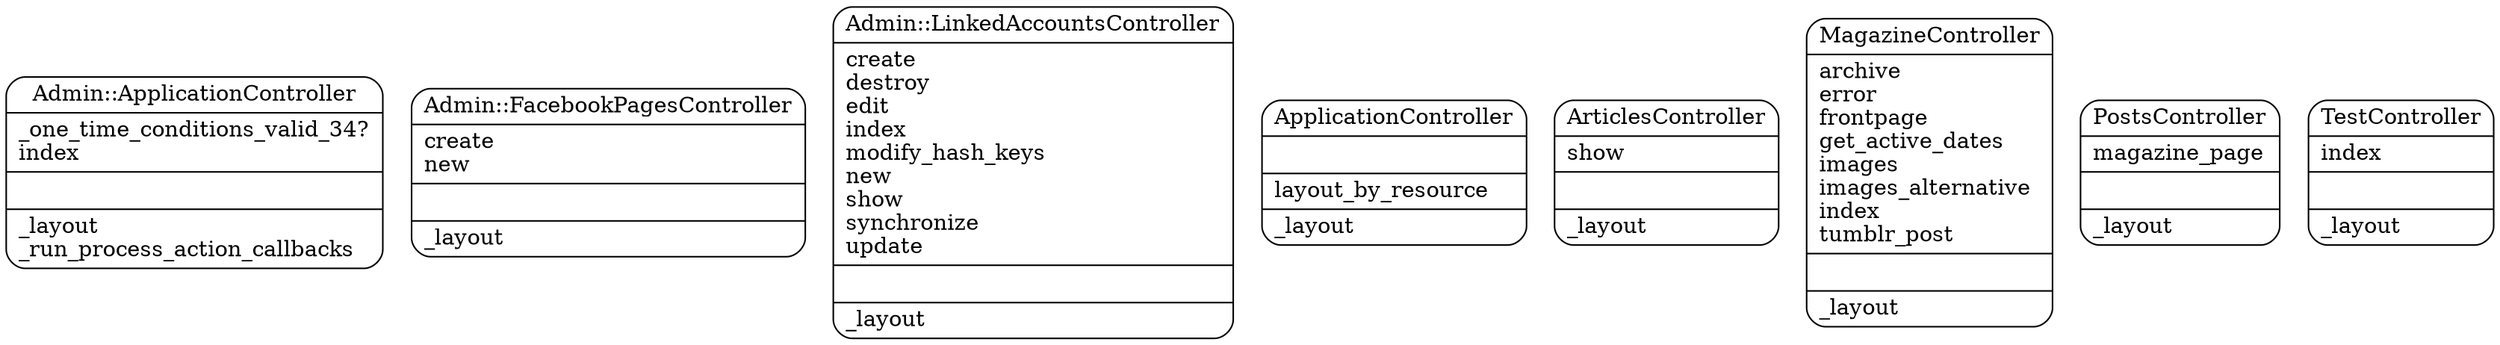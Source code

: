 digraph controllers_diagram {
	graph[overlap=false, splines=true]
	"Admin::ApplicationController" [shape=Mrecord, label="{Admin::ApplicationController|_one_time_conditions_valid_34?\lindex\l|\l|_layout\l_run_process_action_callbacks\l}"]
	"Admin::FacebookPagesController" [shape=Mrecord, label="{Admin::FacebookPagesController|create\lnew\l|\l|_layout\l}"]
	"Admin::LinkedAccountsController" [shape=Mrecord, label="{Admin::LinkedAccountsController|create\ldestroy\ledit\lindex\lmodify_hash_keys\lnew\lshow\lsynchronize\lupdate\l|\l|_layout\l}"]
	"ApplicationController" [shape=Mrecord, label="{ApplicationController|\l|layout_by_resource\l|_layout\l}"]
	"ArticlesController" [shape=Mrecord, label="{ArticlesController|show\l|\l|_layout\l}"]
	"MagazineController" [shape=Mrecord, label="{MagazineController|archive\lerror\lfrontpage\lget_active_dates\limages\limages_alternative\lindex\ltumblr_post\l|\l|_layout\l}"]
	"PostsController" [shape=Mrecord, label="{PostsController|magazine_page\l|\l|_layout\l}"]
	"TestController" [shape=Mrecord, label="{TestController|index\l|\l|_layout\l}"]
}
